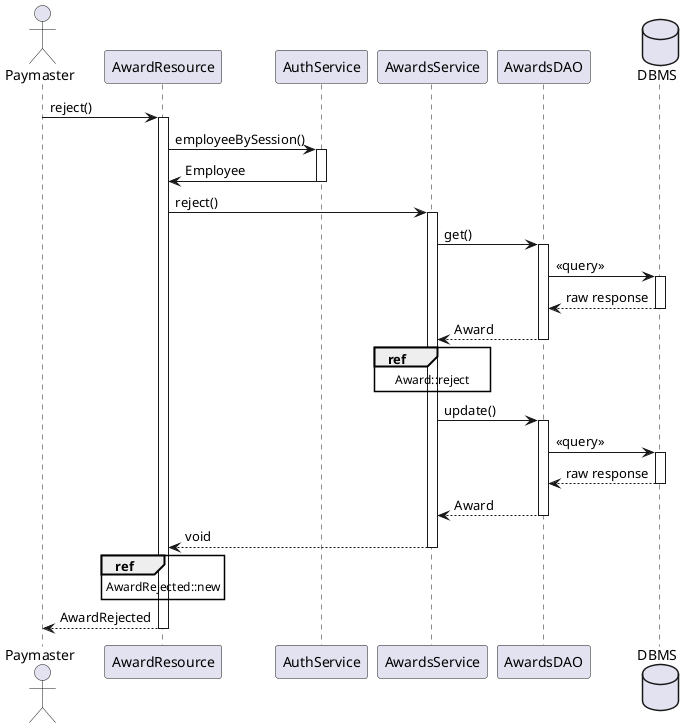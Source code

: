 @startuml
actor Paymaster as paymaster
participant AwardResource as resource
participant AuthService as auth
participant AwardsService as awards
participant "AwardsDAO" as payments
database DBMS

paymaster -> resource : reject()
activate resource

''''' auth
resource -> auth : employeeBySession()
activate auth
auth -> resource : Employee
deactivate auth

resource -> awards : reject()
activate awards

''''' accept payment
awards -> payments : get()
activate payments
payments -> DBMS : <<query>>
activate DBMS
DBMS --> payments : raw response
deactivate DBMS
payments --> awards : Award
deactivate payments

''''' update payment
ref over awards : Award::reject
awards -> payments : update()
activate payments
payments -> DBMS : <<query>>
activate DBMS
DBMS --> payments : raw response
deactivate DBMS
payments --> awards : Award
deactivate payments

awards -->  resource : void
deactivate awards
ref over resource : AwardRejected::new
resource --> paymaster : AwardRejected
deactivate resource
@enduml